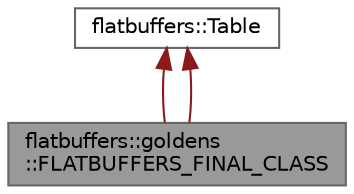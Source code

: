 digraph "flatbuffers::goldens::FLATBUFFERS_FINAL_CLASS"
{
 // LATEX_PDF_SIZE
  bgcolor="transparent";
  edge [fontname=Helvetica,fontsize=10,labelfontname=Helvetica,labelfontsize=10];
  node [fontname=Helvetica,fontsize=10,shape=box,height=0.2,width=0.4];
  Node1 [id="Node000001",label="flatbuffers::goldens\l::FLATBUFFERS_FINAL_CLASS",height=0.2,width=0.4,color="gray40", fillcolor="grey60", style="filled", fontcolor="black",tooltip=" "];
  Node2 -> Node1 [id="edge3_Node000001_Node000002",dir="back",color="firebrick4",style="solid",tooltip=" "];
  Node2 [id="Node000002",label="flatbuffers::Table",height=0.2,width=0.4,color="gray40", fillcolor="white", style="filled",URL="$classflatbuffers_1_1Table.html",tooltip=" "];
  Node2 -> Node1 [id="edge4_Node000001_Node000002",dir="back",color="firebrick4",style="solid",tooltip=" "];
}
